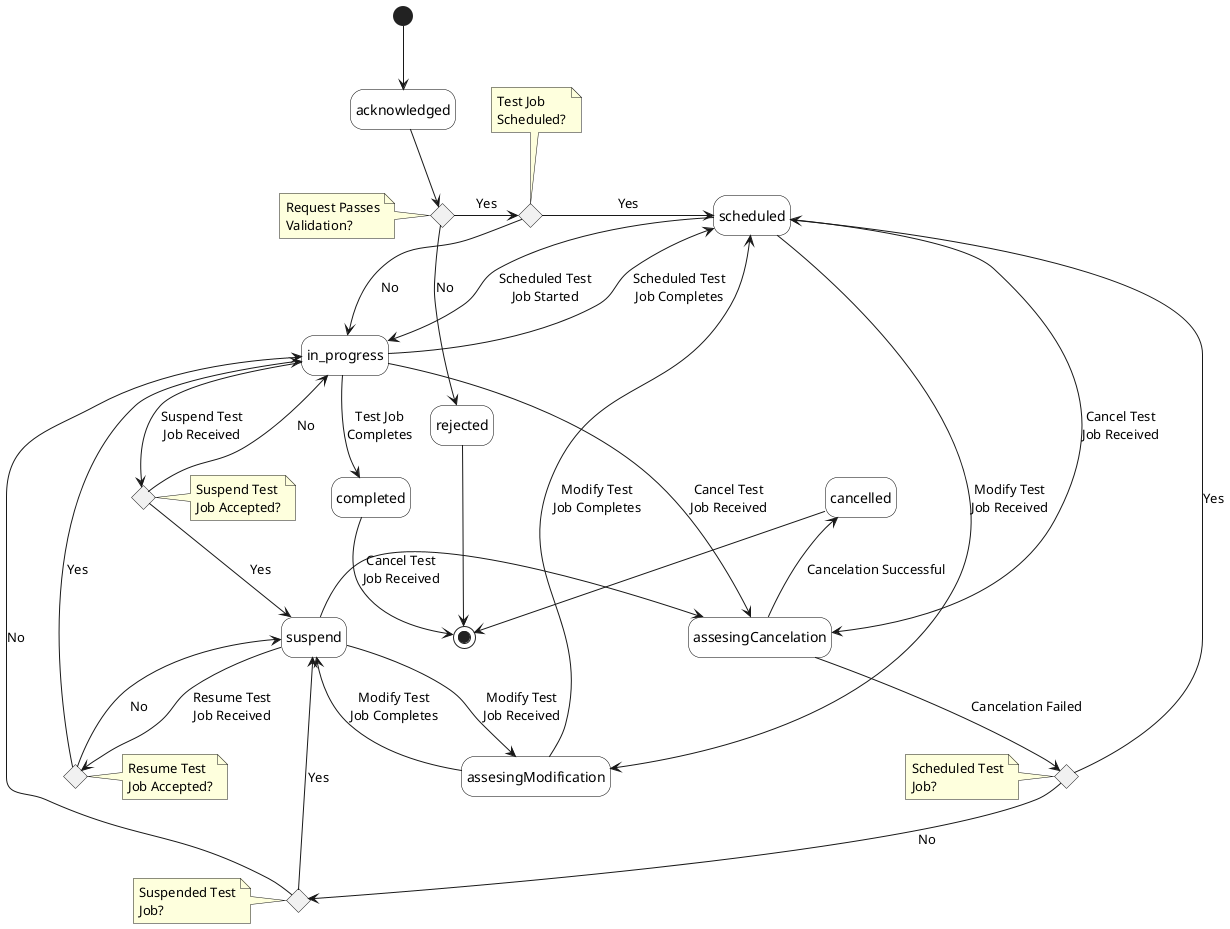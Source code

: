 @startuml testJobStates

'skinparam Linetype polyline
'skinparam Linetype ortho
skinparam state {
    BackgroundColor White
    BorderColor Black
}
hide empty description

'''decisions'''
state validation_successful <<choice>> 
 note left of validation_successful : Request Passes\nValidation?

state testScheduled <<choice>> 
 note top of testScheduled : Test Job\nScheduled?

state suspensionRequested <<choice>> 
  note right of suspensionRequested : Suspend Test\nJob Accepted?

state resumptionRequested <<choice>> 
  note right of resumptionRequested : Resume Test\nJob Accepted?

state cancellationFailed <<choice>> 
  note left of cancellationFailed : Scheduled Test\nJob?

state cancellationFailed_2 <<choice>> 
  note left of cancellationFailed_2 : Suspended Test\nJob?


''' diagram'''
[*] -d-> acknowledged

acknowledged -d-> validation_successful

validation_successful --> rejected: No
validation_successful -r-> testScheduled: Yes

testScheduled -r-> scheduled: Yes
testScheduled --> in_progress: No

in_progress --> completed: Test Job\nCompletes
in_progress -r-> assesingCancelation: Cancel Test\nJob Received

scheduled -r-> assesingCancelation: Cancel Test\nJob Received
assesingCancelation -l-> cancelled: Cancelation Successful
assesingCancelation --> cancellationFailed: Cancelation Failed
cancellationFailed --> scheduled: Yes
cancellationFailed --> cancellationFailed_2: No
cancellationFailed_2 --> in_progress: No
cancellationFailed_2 --> suspend: Yes


scheduled -r-> assesingModification: Modify Test\nJob Received
assesingModification -l-> scheduled: Modify Test\nJob Completes


in_progress -r-> suspensionRequested: Suspend Test\nJob Received
suspensionRequested -d-> suspend: Yes
suspensionRequested --> in_progress: No

scheduled --> in_progress: Scheduled Test\nJob Started
in_progress --> scheduled: Scheduled Test\nJob Completes


suspend -r-> assesingCancelation: Cancel Test\nJob Received

suspend --> assesingModification: Modify Test\nJob Received
assesingModification --> suspend: Modify Test\nJob Completes

' in_progress --> cancellationRequested: Cancel Test\nJob Received
' cancellationRequested --> cancelled: Yes
' cancellationRequested --> in_progress: No

suspend --> resumptionRequested: Resume Test\nJob Received
resumptionRequested --> in_progress: Yes
resumptionRequested --> suspend: No



rejected -d-> [*]
completed -d-> [*]
cancelled -d-> [*]
' resource_unavailable -d-> [*]

@enduml